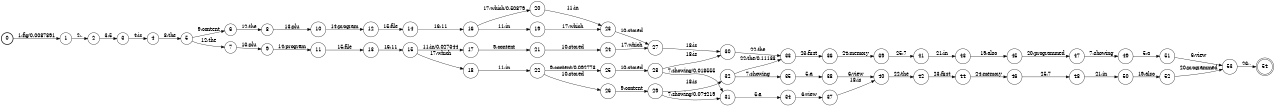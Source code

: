 digraph FST {
rankdir = LR;
size = "8.5,11";
label = "";
center = 1;
orientation = Portrait;
ranksep = "0.4";
nodesep = "0.25";
0 [label = "0", shape = circle, style = bold, fontsize = 14]
	0 -> 1 [label = "1:fig/0.0087891", fontsize = 14];
1 [label = "1", shape = circle, style = solid, fontsize = 14]
	1 -> 2 [label = "2:.", fontsize = 14];
2 [label = "2", shape = circle, style = solid, fontsize = 14]
	2 -> 3 [label = "3:5", fontsize = 14];
3 [label = "3", shape = circle, style = solid, fontsize = 14]
	3 -> 4 [label = "4:is", fontsize = 14];
4 [label = "4", shape = circle, style = solid, fontsize = 14]
	4 -> 5 [label = "8:the", fontsize = 14];
5 [label = "5", shape = circle, style = solid, fontsize = 14]
	5 -> 7 [label = "12:the", fontsize = 14];
	5 -> 6 [label = "9:content", fontsize = 14];
6 [label = "6", shape = circle, style = solid, fontsize = 14]
	6 -> 8 [label = "12:the", fontsize = 14];
7 [label = "7", shape = circle, style = solid, fontsize = 14]
	7 -> 9 [label = "13:plu", fontsize = 14];
8 [label = "8", shape = circle, style = solid, fontsize = 14]
	8 -> 10 [label = "13:plu", fontsize = 14];
9 [label = "9", shape = circle, style = solid, fontsize = 14]
	9 -> 11 [label = "14:program", fontsize = 14];
10 [label = "10", shape = circle, style = solid, fontsize = 14]
	10 -> 12 [label = "14:program", fontsize = 14];
11 [label = "11", shape = circle, style = solid, fontsize = 14]
	11 -> 13 [label = "15:file", fontsize = 14];
12 [label = "12", shape = circle, style = solid, fontsize = 14]
	12 -> 14 [label = "15:file", fontsize = 14];
13 [label = "13", shape = circle, style = solid, fontsize = 14]
	13 -> 15 [label = "16:11", fontsize = 14];
14 [label = "14", shape = circle, style = solid, fontsize = 14]
	14 -> 16 [label = "16:11", fontsize = 14];
15 [label = "15", shape = circle, style = solid, fontsize = 14]
	15 -> 17 [label = "11:in/0.027344", fontsize = 14];
	15 -> 18 [label = "17:which", fontsize = 14];
16 [label = "16", shape = circle, style = solid, fontsize = 14]
	16 -> 19 [label = "11:in", fontsize = 14];
	16 -> 20 [label = "17:which/0.50879", fontsize = 14];
17 [label = "17", shape = circle, style = solid, fontsize = 14]
	17 -> 21 [label = "9:content", fontsize = 14];
18 [label = "18", shape = circle, style = solid, fontsize = 14]
	18 -> 22 [label = "11:in", fontsize = 14];
19 [label = "19", shape = circle, style = solid, fontsize = 14]
	19 -> 23 [label = "17:which", fontsize = 14];
20 [label = "20", shape = circle, style = solid, fontsize = 14]
	20 -> 23 [label = "11:in", fontsize = 14];
21 [label = "21", shape = circle, style = solid, fontsize = 14]
	21 -> 24 [label = "10:stored", fontsize = 14];
22 [label = "22", shape = circle, style = solid, fontsize = 14]
	22 -> 25 [label = "9:content/0.092773", fontsize = 14];
	22 -> 26 [label = "10:stored", fontsize = 14];
23 [label = "23", shape = circle, style = solid, fontsize = 14]
	23 -> 27 [label = "10:stored", fontsize = 14];
24 [label = "24", shape = circle, style = solid, fontsize = 14]
	24 -> 27 [label = "17:which", fontsize = 14];
25 [label = "25", shape = circle, style = solid, fontsize = 14]
	25 -> 28 [label = "10:stored", fontsize = 14];
26 [label = "26", shape = circle, style = solid, fontsize = 14]
	26 -> 29 [label = "9:content", fontsize = 14];
27 [label = "27", shape = circle, style = solid, fontsize = 14]
	27 -> 30 [label = "18:is", fontsize = 14];
28 [label = "28", shape = circle, style = solid, fontsize = 14]
	28 -> 30 [label = "18:is", fontsize = 14];
	28 -> 31 [label = "7:showing/0.018555", fontsize = 14];
29 [label = "29", shape = circle, style = solid, fontsize = 14]
	29 -> 32 [label = "18:is", fontsize = 14];
	29 -> 31 [label = "7:showing/0.074219", fontsize = 14];
30 [label = "30", shape = circle, style = solid, fontsize = 14]
	30 -> 33 [label = "22:the", fontsize = 14];
31 [label = "31", shape = circle, style = solid, fontsize = 14]
	31 -> 34 [label = "5:a", fontsize = 14];
32 [label = "32", shape = circle, style = solid, fontsize = 14]
	32 -> 35 [label = "7:showing", fontsize = 14];
	32 -> 33 [label = "22:the/0.11133", fontsize = 14];
33 [label = "33", shape = circle, style = solid, fontsize = 14]
	33 -> 36 [label = "23:first", fontsize = 14];
34 [label = "34", shape = circle, style = solid, fontsize = 14]
	34 -> 37 [label = "6:view", fontsize = 14];
35 [label = "35", shape = circle, style = solid, fontsize = 14]
	35 -> 38 [label = "5:a", fontsize = 14];
36 [label = "36", shape = circle, style = solid, fontsize = 14]
	36 -> 39 [label = "24:memory", fontsize = 14];
37 [label = "37", shape = circle, style = solid, fontsize = 14]
	37 -> 40 [label = "18:is", fontsize = 14];
38 [label = "38", shape = circle, style = solid, fontsize = 14]
	38 -> 40 [label = "6:view", fontsize = 14];
39 [label = "39", shape = circle, style = solid, fontsize = 14]
	39 -> 41 [label = "25:7", fontsize = 14];
40 [label = "40", shape = circle, style = solid, fontsize = 14]
	40 -> 42 [label = "22:the", fontsize = 14];
41 [label = "41", shape = circle, style = solid, fontsize = 14]
	41 -> 43 [label = "21:in", fontsize = 14];
42 [label = "42", shape = circle, style = solid, fontsize = 14]
	42 -> 44 [label = "23:first", fontsize = 14];
43 [label = "43", shape = circle, style = solid, fontsize = 14]
	43 -> 45 [label = "19:also", fontsize = 14];
44 [label = "44", shape = circle, style = solid, fontsize = 14]
	44 -> 46 [label = "24:memory", fontsize = 14];
45 [label = "45", shape = circle, style = solid, fontsize = 14]
	45 -> 47 [label = "20:programmed", fontsize = 14];
46 [label = "46", shape = circle, style = solid, fontsize = 14]
	46 -> 48 [label = "25:7", fontsize = 14];
47 [label = "47", shape = circle, style = solid, fontsize = 14]
	47 -> 49 [label = "7:showing", fontsize = 14];
48 [label = "48", shape = circle, style = solid, fontsize = 14]
	48 -> 50 [label = "21:in", fontsize = 14];
49 [label = "49", shape = circle, style = solid, fontsize = 14]
	49 -> 51 [label = "5:a", fontsize = 14];
50 [label = "50", shape = circle, style = solid, fontsize = 14]
	50 -> 52 [label = "19:also", fontsize = 14];
51 [label = "51", shape = circle, style = solid, fontsize = 14]
	51 -> 53 [label = "6:view", fontsize = 14];
52 [label = "52", shape = circle, style = solid, fontsize = 14]
	52 -> 53 [label = "20:programmed", fontsize = 14];
53 [label = "53", shape = circle, style = solid, fontsize = 14]
	53 -> 54 [label = "26:.", fontsize = 14];
54 [label = "54", shape = doublecircle, style = solid, fontsize = 14]
}
